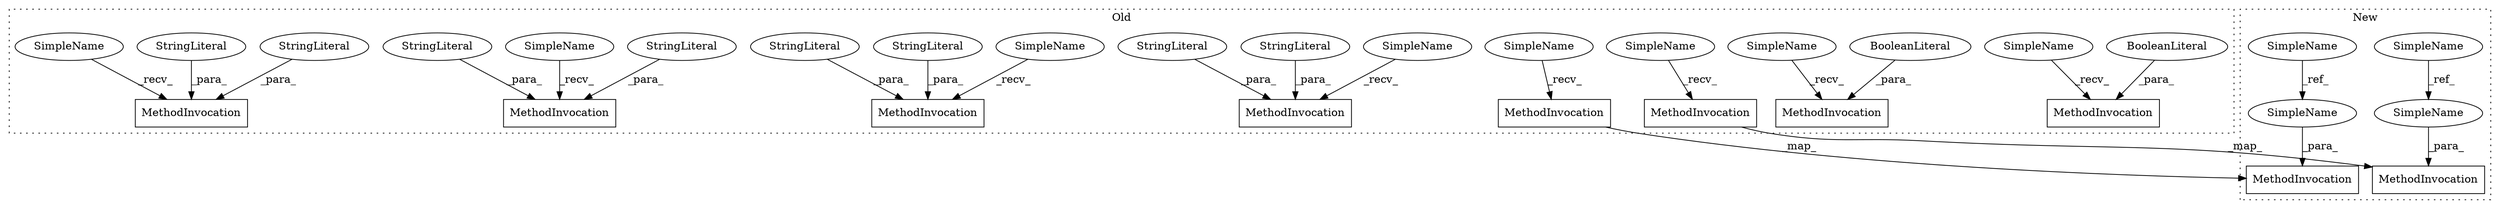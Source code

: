 digraph G {
subgraph cluster0 {
1 [label="BooleanLiteral" a="9" s="2266" l="4" shape="ellipse"];
2 [label="BooleanLiteral" a="9" s="2012" l="4" shape="ellipse"];
3 [label="MethodInvocation" a="32" s="2007,2016" l="5,1" shape="box"];
4 [label="MethodInvocation" a="32" s="2261,2270" l="5,1" shape="box"];
5 [label="MethodInvocation" a="32" s="1964,1993" l="5,1" shape="box"];
6 [label="MethodInvocation" a="32" s="2175,2204" l="5,1" shape="box"];
8 [label="MethodInvocation" a="32" s="2147" l="15" shape="box"];
9 [label="MethodInvocation" a="32" s="1893" l="15" shape="box"];
11 [label="MethodInvocation" a="32" s="1921,1950" l="5,1" shape="box"];
12 [label="MethodInvocation" a="32" s="2218,2247" l="5,1" shape="box"];
13 [label="SimpleName" a="42" s="2213" l="4" shape="ellipse"];
14 [label="SimpleName" a="42" s="1916" l="4" shape="ellipse"];
15 [label="SimpleName" a="42" s="2002" l="4" shape="ellipse"];
17 [label="SimpleName" a="42" s="2256" l="4" shape="ellipse"];
18 [label="SimpleName" a="42" s="1888" l="4" shape="ellipse"];
21 [label="SimpleName" a="42" s="1959" l="4" shape="ellipse"];
22 [label="SimpleName" a="42" s="2170" l="4" shape="ellipse"];
23 [label="SimpleName" a="42" s="2142" l="4" shape="ellipse"];
25 [label="StringLiteral" a="45" s="2188" l="3" shape="ellipse"];
26 [label="StringLiteral" a="45" s="2241" l="6" shape="ellipse"];
27 [label="StringLiteral" a="45" s="1926" l="7" shape="ellipse"];
28 [label="StringLiteral" a="45" s="1977" l="3" shape="ellipse"];
29 [label="StringLiteral" a="45" s="1934" l="3" shape="ellipse"];
30 [label="StringLiteral" a="45" s="2192" l="5" shape="ellipse"];
31 [label="StringLiteral" a="45" s="1987" l="6" shape="ellipse"];
32 [label="StringLiteral" a="45" s="2223" l="7" shape="ellipse"];
label = "Old";
style="dotted";
}
subgraph cluster1 {
7 [label="MethodInvocation" a="32" s="1912,1925" l="9,1" shape="box"];
10 [label="MethodInvocation" a="32" s="1773,1786" l="9,1" shape="box"];
16 [label="SimpleName" a="42" s="1782" l="4" shape="ellipse"];
19 [label="SimpleName" a="42" s="1795" l="4" shape="ellipse"];
20 [label="SimpleName" a="42" s="1601" l="4" shape="ellipse"];
24 [label="SimpleName" a="42" s="1921" l="4" shape="ellipse"];
label = "New";
style="dotted";
}
1 -> 4 [label="_para_"];
2 -> 3 [label="_para_"];
8 -> 10 [label="_map_"];
9 -> 7 [label="_map_"];
13 -> 12 [label="_recv_"];
14 -> 11 [label="_recv_"];
15 -> 3 [label="_recv_"];
16 -> 10 [label="_para_"];
17 -> 4 [label="_recv_"];
18 -> 9 [label="_recv_"];
19 -> 24 [label="_ref_"];
20 -> 16 [label="_ref_"];
21 -> 5 [label="_recv_"];
22 -> 6 [label="_recv_"];
23 -> 8 [label="_recv_"];
24 -> 7 [label="_para_"];
25 -> 6 [label="_para_"];
26 -> 12 [label="_para_"];
27 -> 11 [label="_para_"];
28 -> 5 [label="_para_"];
29 -> 11 [label="_para_"];
30 -> 6 [label="_para_"];
31 -> 5 [label="_para_"];
32 -> 12 [label="_para_"];
}
